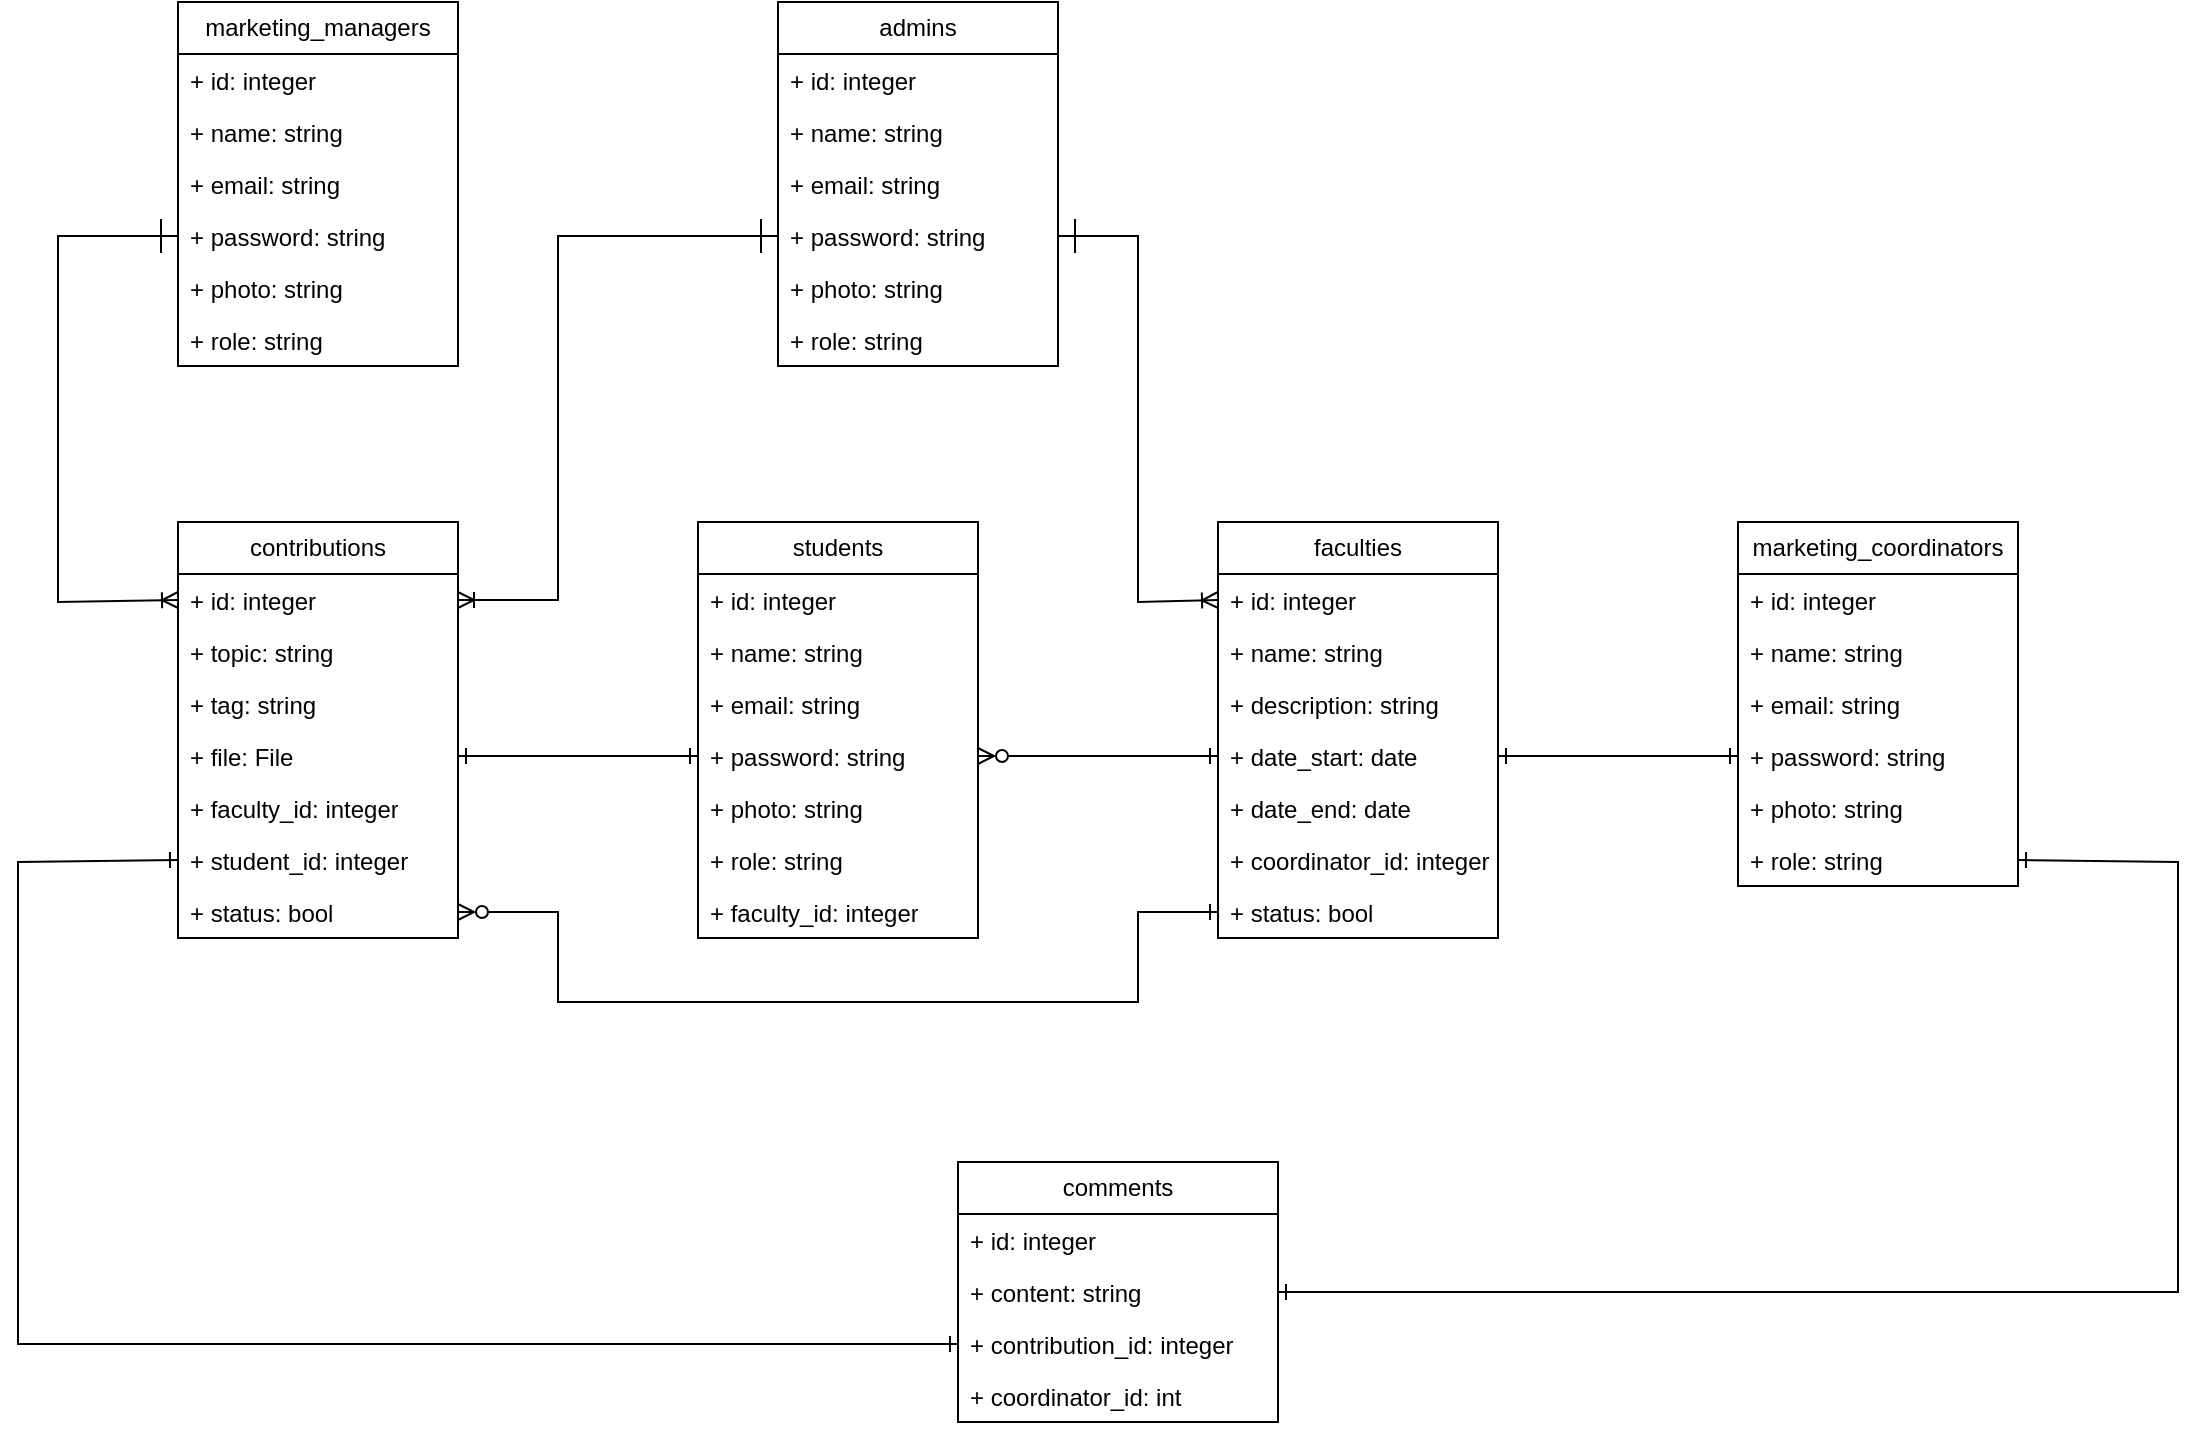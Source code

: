 <mxfile version="24.2.3" type="github">
  <diagram name="Page-1" id="6oAcotrJDc-DYGFBPXb6">
    <mxGraphModel dx="1877" dy="1691" grid="1" gridSize="10" guides="1" tooltips="1" connect="1" arrows="1" fold="1" page="1" pageScale="1" pageWidth="827" pageHeight="1169" math="0" shadow="0">
      <root>
        <mxCell id="0" />
        <mxCell id="1" parent="0" />
        <mxCell id="lpxXjMAZt_8QXr6nDrvF-1" value="students" style="swimlane;fontStyle=0;childLayout=stackLayout;horizontal=1;startSize=26;fillColor=none;horizontalStack=0;resizeParent=1;resizeParentMax=0;resizeLast=0;collapsible=1;marginBottom=0;whiteSpace=wrap;html=1;" parent="1" vertex="1">
          <mxGeometry x="180" y="40" width="140" height="208" as="geometry" />
        </mxCell>
        <mxCell id="lpxXjMAZt_8QXr6nDrvF-2" value="+ id: integer" style="text;strokeColor=none;fillColor=none;align=left;verticalAlign=top;spacingLeft=4;spacingRight=4;overflow=hidden;rotatable=0;points=[[0,0.5],[1,0.5]];portConstraint=eastwest;whiteSpace=wrap;html=1;" parent="lpxXjMAZt_8QXr6nDrvF-1" vertex="1">
          <mxGeometry y="26" width="140" height="26" as="geometry" />
        </mxCell>
        <mxCell id="lpxXjMAZt_8QXr6nDrvF-3" value="+ name: string" style="text;strokeColor=none;fillColor=none;align=left;verticalAlign=top;spacingLeft=4;spacingRight=4;overflow=hidden;rotatable=0;points=[[0,0.5],[1,0.5]];portConstraint=eastwest;whiteSpace=wrap;html=1;" parent="lpxXjMAZt_8QXr6nDrvF-1" vertex="1">
          <mxGeometry y="52" width="140" height="26" as="geometry" />
        </mxCell>
        <mxCell id="lpxXjMAZt_8QXr6nDrvF-4" value="+ email: string" style="text;strokeColor=none;fillColor=none;align=left;verticalAlign=top;spacingLeft=4;spacingRight=4;overflow=hidden;rotatable=0;points=[[0,0.5],[1,0.5]];portConstraint=eastwest;whiteSpace=wrap;html=1;" parent="lpxXjMAZt_8QXr6nDrvF-1" vertex="1">
          <mxGeometry y="78" width="140" height="26" as="geometry" />
        </mxCell>
        <mxCell id="lpxXjMAZt_8QXr6nDrvF-5" value="+ password: string" style="text;strokeColor=none;fillColor=none;align=left;verticalAlign=top;spacingLeft=4;spacingRight=4;overflow=hidden;rotatable=0;points=[[0,0.5],[1,0.5]];portConstraint=eastwest;whiteSpace=wrap;html=1;" parent="lpxXjMAZt_8QXr6nDrvF-1" vertex="1">
          <mxGeometry y="104" width="140" height="26" as="geometry" />
        </mxCell>
        <mxCell id="lpxXjMAZt_8QXr6nDrvF-6" value="+ photo: string" style="text;strokeColor=none;fillColor=none;align=left;verticalAlign=top;spacingLeft=4;spacingRight=4;overflow=hidden;rotatable=0;points=[[0,0.5],[1,0.5]];portConstraint=eastwest;whiteSpace=wrap;html=1;" parent="lpxXjMAZt_8QXr6nDrvF-1" vertex="1">
          <mxGeometry y="130" width="140" height="26" as="geometry" />
        </mxCell>
        <mxCell id="lpxXjMAZt_8QXr6nDrvF-7" value="+ role: string" style="text;strokeColor=none;fillColor=none;align=left;verticalAlign=top;spacingLeft=4;spacingRight=4;overflow=hidden;rotatable=0;points=[[0,0.5],[1,0.5]];portConstraint=eastwest;whiteSpace=wrap;html=1;" parent="lpxXjMAZt_8QXr6nDrvF-1" vertex="1">
          <mxGeometry y="156" width="140" height="26" as="geometry" />
        </mxCell>
        <mxCell id="lpxXjMAZt_8QXr6nDrvF-8" value="+ faculty_id: integer" style="text;strokeColor=none;fillColor=none;align=left;verticalAlign=top;spacingLeft=4;spacingRight=4;overflow=hidden;rotatable=0;points=[[0,0.5],[1,0.5]];portConstraint=eastwest;whiteSpace=wrap;html=1;" parent="lpxXjMAZt_8QXr6nDrvF-1" vertex="1">
          <mxGeometry y="182" width="140" height="26" as="geometry" />
        </mxCell>
        <mxCell id="lpxXjMAZt_8QXr6nDrvF-10" value="faculties" style="swimlane;fontStyle=0;childLayout=stackLayout;horizontal=1;startSize=26;fillColor=none;horizontalStack=0;resizeParent=1;resizeParentMax=0;resizeLast=0;collapsible=1;marginBottom=0;whiteSpace=wrap;html=1;" parent="1" vertex="1">
          <mxGeometry x="440" y="40" width="140" height="208" as="geometry" />
        </mxCell>
        <mxCell id="lpxXjMAZt_8QXr6nDrvF-11" value="+ id: integer" style="text;strokeColor=none;fillColor=none;align=left;verticalAlign=top;spacingLeft=4;spacingRight=4;overflow=hidden;rotatable=0;points=[[0,0.5],[1,0.5]];portConstraint=eastwest;whiteSpace=wrap;html=1;" parent="lpxXjMAZt_8QXr6nDrvF-10" vertex="1">
          <mxGeometry y="26" width="140" height="26" as="geometry" />
        </mxCell>
        <mxCell id="lpxXjMAZt_8QXr6nDrvF-12" value="+ name: string" style="text;strokeColor=none;fillColor=none;align=left;verticalAlign=top;spacingLeft=4;spacingRight=4;overflow=hidden;rotatable=0;points=[[0,0.5],[1,0.5]];portConstraint=eastwest;whiteSpace=wrap;html=1;" parent="lpxXjMAZt_8QXr6nDrvF-10" vertex="1">
          <mxGeometry y="52" width="140" height="26" as="geometry" />
        </mxCell>
        <mxCell id="lpxXjMAZt_8QXr6nDrvF-13" value="+ description: string" style="text;strokeColor=none;fillColor=none;align=left;verticalAlign=top;spacingLeft=4;spacingRight=4;overflow=hidden;rotatable=0;points=[[0,0.5],[1,0.5]];portConstraint=eastwest;whiteSpace=wrap;html=1;" parent="lpxXjMAZt_8QXr6nDrvF-10" vertex="1">
          <mxGeometry y="78" width="140" height="26" as="geometry" />
        </mxCell>
        <mxCell id="lpxXjMAZt_8QXr6nDrvF-14" value="+ date_start: date" style="text;strokeColor=none;fillColor=none;align=left;verticalAlign=top;spacingLeft=4;spacingRight=4;overflow=hidden;rotatable=0;points=[[0,0.5],[1,0.5]];portConstraint=eastwest;whiteSpace=wrap;html=1;" parent="lpxXjMAZt_8QXr6nDrvF-10" vertex="1">
          <mxGeometry y="104" width="140" height="26" as="geometry" />
        </mxCell>
        <mxCell id="lpxXjMAZt_8QXr6nDrvF-15" value="+ date_end: date" style="text;strokeColor=none;fillColor=none;align=left;verticalAlign=top;spacingLeft=4;spacingRight=4;overflow=hidden;rotatable=0;points=[[0,0.5],[1,0.5]];portConstraint=eastwest;whiteSpace=wrap;html=1;" parent="lpxXjMAZt_8QXr6nDrvF-10" vertex="1">
          <mxGeometry y="130" width="140" height="26" as="geometry" />
        </mxCell>
        <mxCell id="lpxXjMAZt_8QXr6nDrvF-16" value="+ coordinator_id: integer" style="text;strokeColor=none;fillColor=none;align=left;verticalAlign=top;spacingLeft=4;spacingRight=4;overflow=hidden;rotatable=0;points=[[0,0.5],[1,0.5]];portConstraint=eastwest;whiteSpace=wrap;html=1;" parent="lpxXjMAZt_8QXr6nDrvF-10" vertex="1">
          <mxGeometry y="156" width="140" height="26" as="geometry" />
        </mxCell>
        <mxCell id="lpxXjMAZt_8QXr6nDrvF-17" value="+ status: bool" style="text;strokeColor=none;fillColor=none;align=left;verticalAlign=top;spacingLeft=4;spacingRight=4;overflow=hidden;rotatable=0;points=[[0,0.5],[1,0.5]];portConstraint=eastwest;whiteSpace=wrap;html=1;" parent="lpxXjMAZt_8QXr6nDrvF-10" vertex="1">
          <mxGeometry y="182" width="140" height="26" as="geometry" />
        </mxCell>
        <mxCell id="lpxXjMAZt_8QXr6nDrvF-18" value="comments" style="swimlane;fontStyle=0;childLayout=stackLayout;horizontal=1;startSize=26;fillColor=none;horizontalStack=0;resizeParent=1;resizeParentMax=0;resizeLast=0;collapsible=1;marginBottom=0;whiteSpace=wrap;html=1;" parent="1" vertex="1">
          <mxGeometry x="310" y="360" width="160" height="130" as="geometry" />
        </mxCell>
        <mxCell id="lpxXjMAZt_8QXr6nDrvF-19" value="+ id: integer" style="text;strokeColor=none;fillColor=none;align=left;verticalAlign=top;spacingLeft=4;spacingRight=4;overflow=hidden;rotatable=0;points=[[0,0.5],[1,0.5]];portConstraint=eastwest;whiteSpace=wrap;html=1;" parent="lpxXjMAZt_8QXr6nDrvF-18" vertex="1">
          <mxGeometry y="26" width="160" height="26" as="geometry" />
        </mxCell>
        <mxCell id="lpxXjMAZt_8QXr6nDrvF-20" value="+ content: string" style="text;strokeColor=none;fillColor=none;align=left;verticalAlign=top;spacingLeft=4;spacingRight=4;overflow=hidden;rotatable=0;points=[[0,0.5],[1,0.5]];portConstraint=eastwest;whiteSpace=wrap;html=1;" parent="lpxXjMAZt_8QXr6nDrvF-18" vertex="1">
          <mxGeometry y="52" width="160" height="26" as="geometry" />
        </mxCell>
        <mxCell id="lpxXjMAZt_8QXr6nDrvF-21" value="+ contribution_id: integer" style="text;strokeColor=none;fillColor=none;align=left;verticalAlign=top;spacingLeft=4;spacingRight=4;overflow=hidden;rotatable=0;points=[[0,0.5],[1,0.5]];portConstraint=eastwest;whiteSpace=wrap;html=1;" parent="lpxXjMAZt_8QXr6nDrvF-18" vertex="1">
          <mxGeometry y="78" width="160" height="26" as="geometry" />
        </mxCell>
        <mxCell id="lpxXjMAZt_8QXr6nDrvF-22" value="+ coordinator_id: int" style="text;strokeColor=none;fillColor=none;align=left;verticalAlign=top;spacingLeft=4;spacingRight=4;overflow=hidden;rotatable=0;points=[[0,0.5],[1,0.5]];portConstraint=eastwest;whiteSpace=wrap;html=1;" parent="lpxXjMAZt_8QXr6nDrvF-18" vertex="1">
          <mxGeometry y="104" width="160" height="26" as="geometry" />
        </mxCell>
        <mxCell id="lpxXjMAZt_8QXr6nDrvF-26" value="contributions" style="swimlane;fontStyle=0;childLayout=stackLayout;horizontal=1;startSize=26;fillColor=none;horizontalStack=0;resizeParent=1;resizeParentMax=0;resizeLast=0;collapsible=1;marginBottom=0;whiteSpace=wrap;html=1;" parent="1" vertex="1">
          <mxGeometry x="-80" y="40" width="140" height="208" as="geometry" />
        </mxCell>
        <mxCell id="lpxXjMAZt_8QXr6nDrvF-27" value="+ id: integer" style="text;strokeColor=none;fillColor=none;align=left;verticalAlign=top;spacingLeft=4;spacingRight=4;overflow=hidden;rotatable=0;points=[[0,0.5],[1,0.5]];portConstraint=eastwest;whiteSpace=wrap;html=1;" parent="lpxXjMAZt_8QXr6nDrvF-26" vertex="1">
          <mxGeometry y="26" width="140" height="26" as="geometry" />
        </mxCell>
        <mxCell id="lpxXjMAZt_8QXr6nDrvF-28" value="+ topic: string" style="text;strokeColor=none;fillColor=none;align=left;verticalAlign=top;spacingLeft=4;spacingRight=4;overflow=hidden;rotatable=0;points=[[0,0.5],[1,0.5]];portConstraint=eastwest;whiteSpace=wrap;html=1;" parent="lpxXjMAZt_8QXr6nDrvF-26" vertex="1">
          <mxGeometry y="52" width="140" height="26" as="geometry" />
        </mxCell>
        <mxCell id="lpxXjMAZt_8QXr6nDrvF-29" value="+ tag: string" style="text;strokeColor=none;fillColor=none;align=left;verticalAlign=top;spacingLeft=4;spacingRight=4;overflow=hidden;rotatable=0;points=[[0,0.5],[1,0.5]];portConstraint=eastwest;whiteSpace=wrap;html=1;" parent="lpxXjMAZt_8QXr6nDrvF-26" vertex="1">
          <mxGeometry y="78" width="140" height="26" as="geometry" />
        </mxCell>
        <mxCell id="lpxXjMAZt_8QXr6nDrvF-30" value="+ file: File" style="text;strokeColor=none;fillColor=none;align=left;verticalAlign=top;spacingLeft=4;spacingRight=4;overflow=hidden;rotatable=0;points=[[0,0.5],[1,0.5]];portConstraint=eastwest;whiteSpace=wrap;html=1;" parent="lpxXjMAZt_8QXr6nDrvF-26" vertex="1">
          <mxGeometry y="104" width="140" height="26" as="geometry" />
        </mxCell>
        <mxCell id="lpxXjMAZt_8QXr6nDrvF-31" value="+ faculty_id: integer" style="text;strokeColor=none;fillColor=none;align=left;verticalAlign=top;spacingLeft=4;spacingRight=4;overflow=hidden;rotatable=0;points=[[0,0.5],[1,0.5]];portConstraint=eastwest;whiteSpace=wrap;html=1;" parent="lpxXjMAZt_8QXr6nDrvF-26" vertex="1">
          <mxGeometry y="130" width="140" height="26" as="geometry" />
        </mxCell>
        <mxCell id="lpxXjMAZt_8QXr6nDrvF-32" value="+ student_id: integer" style="text;strokeColor=none;fillColor=none;align=left;verticalAlign=top;spacingLeft=4;spacingRight=4;overflow=hidden;rotatable=0;points=[[0,0.5],[1,0.5]];portConstraint=eastwest;whiteSpace=wrap;html=1;" parent="lpxXjMAZt_8QXr6nDrvF-26" vertex="1">
          <mxGeometry y="156" width="140" height="26" as="geometry" />
        </mxCell>
        <mxCell id="lpxXjMAZt_8QXr6nDrvF-33" value="+ status: bool" style="text;strokeColor=none;fillColor=none;align=left;verticalAlign=top;spacingLeft=4;spacingRight=4;overflow=hidden;rotatable=0;points=[[0,0.5],[1,0.5]];portConstraint=eastwest;whiteSpace=wrap;html=1;" parent="lpxXjMAZt_8QXr6nDrvF-26" vertex="1">
          <mxGeometry y="182" width="140" height="26" as="geometry" />
        </mxCell>
        <mxCell id="lpxXjMAZt_8QXr6nDrvF-34" value="marketing_managers" style="swimlane;fontStyle=0;childLayout=stackLayout;horizontal=1;startSize=26;fillColor=none;horizontalStack=0;resizeParent=1;resizeParentMax=0;resizeLast=0;collapsible=1;marginBottom=0;whiteSpace=wrap;html=1;" parent="1" vertex="1">
          <mxGeometry x="-80" y="-220" width="140" height="182" as="geometry" />
        </mxCell>
        <mxCell id="lpxXjMAZt_8QXr6nDrvF-35" value="+ id: integer" style="text;strokeColor=none;fillColor=none;align=left;verticalAlign=top;spacingLeft=4;spacingRight=4;overflow=hidden;rotatable=0;points=[[0,0.5],[1,0.5]];portConstraint=eastwest;whiteSpace=wrap;html=1;" parent="lpxXjMAZt_8QXr6nDrvF-34" vertex="1">
          <mxGeometry y="26" width="140" height="26" as="geometry" />
        </mxCell>
        <mxCell id="lpxXjMAZt_8QXr6nDrvF-36" value="+ name: string" style="text;strokeColor=none;fillColor=none;align=left;verticalAlign=top;spacingLeft=4;spacingRight=4;overflow=hidden;rotatable=0;points=[[0,0.5],[1,0.5]];portConstraint=eastwest;whiteSpace=wrap;html=1;" parent="lpxXjMAZt_8QXr6nDrvF-34" vertex="1">
          <mxGeometry y="52" width="140" height="26" as="geometry" />
        </mxCell>
        <mxCell id="lpxXjMAZt_8QXr6nDrvF-37" value="+ email: string" style="text;strokeColor=none;fillColor=none;align=left;verticalAlign=top;spacingLeft=4;spacingRight=4;overflow=hidden;rotatable=0;points=[[0,0.5],[1,0.5]];portConstraint=eastwest;whiteSpace=wrap;html=1;" parent="lpxXjMAZt_8QXr6nDrvF-34" vertex="1">
          <mxGeometry y="78" width="140" height="26" as="geometry" />
        </mxCell>
        <mxCell id="lpxXjMAZt_8QXr6nDrvF-38" value="+ password: string" style="text;strokeColor=none;fillColor=none;align=left;verticalAlign=top;spacingLeft=4;spacingRight=4;overflow=hidden;rotatable=0;points=[[0,0.5],[1,0.5]];portConstraint=eastwest;whiteSpace=wrap;html=1;" parent="lpxXjMAZt_8QXr6nDrvF-34" vertex="1">
          <mxGeometry y="104" width="140" height="26" as="geometry" />
        </mxCell>
        <mxCell id="lpxXjMAZt_8QXr6nDrvF-39" value="+ photo: string" style="text;strokeColor=none;fillColor=none;align=left;verticalAlign=top;spacingLeft=4;spacingRight=4;overflow=hidden;rotatable=0;points=[[0,0.5],[1,0.5]];portConstraint=eastwest;whiteSpace=wrap;html=1;" parent="lpxXjMAZt_8QXr6nDrvF-34" vertex="1">
          <mxGeometry y="130" width="140" height="26" as="geometry" />
        </mxCell>
        <mxCell id="lpxXjMAZt_8QXr6nDrvF-40" value="+ role: string" style="text;strokeColor=none;fillColor=none;align=left;verticalAlign=top;spacingLeft=4;spacingRight=4;overflow=hidden;rotatable=0;points=[[0,0.5],[1,0.5]];portConstraint=eastwest;whiteSpace=wrap;html=1;" parent="lpxXjMAZt_8QXr6nDrvF-34" vertex="1">
          <mxGeometry y="156" width="140" height="26" as="geometry" />
        </mxCell>
        <mxCell id="lpxXjMAZt_8QXr6nDrvF-42" value="marketing_coordinators" style="swimlane;fontStyle=0;childLayout=stackLayout;horizontal=1;startSize=26;fillColor=none;horizontalStack=0;resizeParent=1;resizeParentMax=0;resizeLast=0;collapsible=1;marginBottom=0;whiteSpace=wrap;html=1;" parent="1" vertex="1">
          <mxGeometry x="700" y="40" width="140" height="182" as="geometry" />
        </mxCell>
        <mxCell id="lpxXjMAZt_8QXr6nDrvF-43" value="+ id: integer" style="text;strokeColor=none;fillColor=none;align=left;verticalAlign=top;spacingLeft=4;spacingRight=4;overflow=hidden;rotatable=0;points=[[0,0.5],[1,0.5]];portConstraint=eastwest;whiteSpace=wrap;html=1;" parent="lpxXjMAZt_8QXr6nDrvF-42" vertex="1">
          <mxGeometry y="26" width="140" height="26" as="geometry" />
        </mxCell>
        <mxCell id="lpxXjMAZt_8QXr6nDrvF-44" value="+ name: string" style="text;strokeColor=none;fillColor=none;align=left;verticalAlign=top;spacingLeft=4;spacingRight=4;overflow=hidden;rotatable=0;points=[[0,0.5],[1,0.5]];portConstraint=eastwest;whiteSpace=wrap;html=1;" parent="lpxXjMAZt_8QXr6nDrvF-42" vertex="1">
          <mxGeometry y="52" width="140" height="26" as="geometry" />
        </mxCell>
        <mxCell id="lpxXjMAZt_8QXr6nDrvF-45" value="+ email: string" style="text;strokeColor=none;fillColor=none;align=left;verticalAlign=top;spacingLeft=4;spacingRight=4;overflow=hidden;rotatable=0;points=[[0,0.5],[1,0.5]];portConstraint=eastwest;whiteSpace=wrap;html=1;" parent="lpxXjMAZt_8QXr6nDrvF-42" vertex="1">
          <mxGeometry y="78" width="140" height="26" as="geometry" />
        </mxCell>
        <mxCell id="lpxXjMAZt_8QXr6nDrvF-46" value="+ password: string" style="text;strokeColor=none;fillColor=none;align=left;verticalAlign=top;spacingLeft=4;spacingRight=4;overflow=hidden;rotatable=0;points=[[0,0.5],[1,0.5]];portConstraint=eastwest;whiteSpace=wrap;html=1;" parent="lpxXjMAZt_8QXr6nDrvF-42" vertex="1">
          <mxGeometry y="104" width="140" height="26" as="geometry" />
        </mxCell>
        <mxCell id="lpxXjMAZt_8QXr6nDrvF-47" value="+ photo: string" style="text;strokeColor=none;fillColor=none;align=left;verticalAlign=top;spacingLeft=4;spacingRight=4;overflow=hidden;rotatable=0;points=[[0,0.5],[1,0.5]];portConstraint=eastwest;whiteSpace=wrap;html=1;" parent="lpxXjMAZt_8QXr6nDrvF-42" vertex="1">
          <mxGeometry y="130" width="140" height="26" as="geometry" />
        </mxCell>
        <mxCell id="lpxXjMAZt_8QXr6nDrvF-48" value="+ role: string" style="text;strokeColor=none;fillColor=none;align=left;verticalAlign=top;spacingLeft=4;spacingRight=4;overflow=hidden;rotatable=0;points=[[0,0.5],[1,0.5]];portConstraint=eastwest;whiteSpace=wrap;html=1;" parent="lpxXjMAZt_8QXr6nDrvF-42" vertex="1">
          <mxGeometry y="156" width="140" height="26" as="geometry" />
        </mxCell>
        <mxCell id="lpxXjMAZt_8QXr6nDrvF-49" value="admins" style="swimlane;fontStyle=0;childLayout=stackLayout;horizontal=1;startSize=26;fillColor=none;horizontalStack=0;resizeParent=1;resizeParentMax=0;resizeLast=0;collapsible=1;marginBottom=0;whiteSpace=wrap;html=1;" parent="1" vertex="1">
          <mxGeometry x="220" y="-220" width="140" height="182" as="geometry" />
        </mxCell>
        <mxCell id="lpxXjMAZt_8QXr6nDrvF-50" value="+ id: integer" style="text;strokeColor=none;fillColor=none;align=left;verticalAlign=top;spacingLeft=4;spacingRight=4;overflow=hidden;rotatable=0;points=[[0,0.5],[1,0.5]];portConstraint=eastwest;whiteSpace=wrap;html=1;" parent="lpxXjMAZt_8QXr6nDrvF-49" vertex="1">
          <mxGeometry y="26" width="140" height="26" as="geometry" />
        </mxCell>
        <mxCell id="lpxXjMAZt_8QXr6nDrvF-51" value="+ name: string" style="text;strokeColor=none;fillColor=none;align=left;verticalAlign=top;spacingLeft=4;spacingRight=4;overflow=hidden;rotatable=0;points=[[0,0.5],[1,0.5]];portConstraint=eastwest;whiteSpace=wrap;html=1;" parent="lpxXjMAZt_8QXr6nDrvF-49" vertex="1">
          <mxGeometry y="52" width="140" height="26" as="geometry" />
        </mxCell>
        <mxCell id="lpxXjMAZt_8QXr6nDrvF-52" value="+ email: string" style="text;strokeColor=none;fillColor=none;align=left;verticalAlign=top;spacingLeft=4;spacingRight=4;overflow=hidden;rotatable=0;points=[[0,0.5],[1,0.5]];portConstraint=eastwest;whiteSpace=wrap;html=1;" parent="lpxXjMAZt_8QXr6nDrvF-49" vertex="1">
          <mxGeometry y="78" width="140" height="26" as="geometry" />
        </mxCell>
        <mxCell id="lpxXjMAZt_8QXr6nDrvF-53" value="+ password: string" style="text;strokeColor=none;fillColor=none;align=left;verticalAlign=top;spacingLeft=4;spacingRight=4;overflow=hidden;rotatable=0;points=[[0,0.5],[1,0.5]];portConstraint=eastwest;whiteSpace=wrap;html=1;" parent="lpxXjMAZt_8QXr6nDrvF-49" vertex="1">
          <mxGeometry y="104" width="140" height="26" as="geometry" />
        </mxCell>
        <mxCell id="lpxXjMAZt_8QXr6nDrvF-54" value="+ photo: string" style="text;strokeColor=none;fillColor=none;align=left;verticalAlign=top;spacingLeft=4;spacingRight=4;overflow=hidden;rotatable=0;points=[[0,0.5],[1,0.5]];portConstraint=eastwest;whiteSpace=wrap;html=1;" parent="lpxXjMAZt_8QXr6nDrvF-49" vertex="1">
          <mxGeometry y="130" width="140" height="26" as="geometry" />
        </mxCell>
        <mxCell id="lpxXjMAZt_8QXr6nDrvF-55" value="+ role: string" style="text;strokeColor=none;fillColor=none;align=left;verticalAlign=top;spacingLeft=4;spacingRight=4;overflow=hidden;rotatable=0;points=[[0,0.5],[1,0.5]];portConstraint=eastwest;whiteSpace=wrap;html=1;" parent="lpxXjMAZt_8QXr6nDrvF-49" vertex="1">
          <mxGeometry y="156" width="140" height="26" as="geometry" />
        </mxCell>
        <mxCell id="lpxXjMAZt_8QXr6nDrvF-57" value="" style="endArrow=ERone;html=1;rounded=0;exitX=1;exitY=0.5;exitDx=0;exitDy=0;entryX=0;entryY=0.5;entryDx=0;entryDy=0;endFill=0;startArrow=ERone;startFill=0;" parent="1" source="lpxXjMAZt_8QXr6nDrvF-30" target="lpxXjMAZt_8QXr6nDrvF-5" edge="1">
          <mxGeometry width="50" height="50" relative="1" as="geometry">
            <mxPoint x="40" as="sourcePoint" />
            <mxPoint x="160" as="targetPoint" />
          </mxGeometry>
        </mxCell>
        <mxCell id="lpxXjMAZt_8QXr6nDrvF-59" value="" style="endArrow=ERone;html=1;rounded=0;exitX=1;exitY=0.5;exitDx=0;exitDy=0;entryX=0;entryY=0.5;entryDx=0;entryDy=0;endFill=0;startArrow=ERzeroToMany;startFill=0;" parent="1" source="lpxXjMAZt_8QXr6nDrvF-5" target="lpxXjMAZt_8QXr6nDrvF-14" edge="1">
          <mxGeometry width="50" height="50" relative="1" as="geometry">
            <mxPoint x="70" y="167" as="sourcePoint" />
            <mxPoint x="190" y="167" as="targetPoint" />
          </mxGeometry>
        </mxCell>
        <mxCell id="lpxXjMAZt_8QXr6nDrvF-60" value="" style="endArrow=ERone;html=1;rounded=0;entryX=0;entryY=0.5;entryDx=0;entryDy=0;endFill=0;startArrow=ERone;startFill=0;exitX=1;exitY=0.5;exitDx=0;exitDy=0;" parent="1" source="lpxXjMAZt_8QXr6nDrvF-14" target="lpxXjMAZt_8QXr6nDrvF-46" edge="1">
          <mxGeometry width="50" height="50" relative="1" as="geometry">
            <mxPoint x="580" y="160" as="sourcePoint" />
            <mxPoint x="200" y="177" as="targetPoint" />
          </mxGeometry>
        </mxCell>
        <mxCell id="lpxXjMAZt_8QXr6nDrvF-61" value="" style="endArrow=ERone;html=1;rounded=0;exitX=0;exitY=0.5;exitDx=0;exitDy=0;entryX=0;entryY=0.5;entryDx=0;entryDy=0;endFill=0;startArrow=ERone;startFill=0;" parent="1" source="lpxXjMAZt_8QXr6nDrvF-32" target="lpxXjMAZt_8QXr6nDrvF-21" edge="1">
          <mxGeometry width="50" height="50" relative="1" as="geometry">
            <mxPoint x="90" y="187" as="sourcePoint" />
            <mxPoint x="210" y="187" as="targetPoint" />
            <Array as="points">
              <mxPoint x="-160" y="210" />
              <mxPoint x="-160" y="451" />
            </Array>
          </mxGeometry>
        </mxCell>
        <mxCell id="lpxXjMAZt_8QXr6nDrvF-62" value="" style="endArrow=ERone;html=1;rounded=0;exitX=1;exitY=0.5;exitDx=0;exitDy=0;entryX=1;entryY=0.5;entryDx=0;entryDy=0;endFill=0;startArrow=ERone;startFill=0;" parent="1" source="lpxXjMAZt_8QXr6nDrvF-20" target="lpxXjMAZt_8QXr6nDrvF-48" edge="1">
          <mxGeometry width="50" height="50" relative="1" as="geometry">
            <mxPoint x="100" y="197" as="sourcePoint" />
            <mxPoint x="220" y="197" as="targetPoint" />
            <Array as="points">
              <mxPoint x="920" y="425" />
              <mxPoint x="920" y="210" />
            </Array>
          </mxGeometry>
        </mxCell>
        <mxCell id="lpxXjMAZt_8QXr6nDrvF-63" value="" style="endArrow=ERoneToMany;html=1;rounded=0;exitX=1;exitY=0.5;exitDx=0;exitDy=0;entryX=0;entryY=0.5;entryDx=0;entryDy=0;endFill=0;startArrow=ERone;startFill=0;startSize=15;" parent="1" source="lpxXjMAZt_8QXr6nDrvF-53" target="lpxXjMAZt_8QXr6nDrvF-11" edge="1">
          <mxGeometry width="50" height="50" relative="1" as="geometry">
            <mxPoint x="110" y="207" as="sourcePoint" />
            <mxPoint x="230" y="207" as="targetPoint" />
            <Array as="points">
              <mxPoint x="400" y="-103" />
              <mxPoint x="400" y="80" />
            </Array>
          </mxGeometry>
        </mxCell>
        <mxCell id="lpxXjMAZt_8QXr6nDrvF-64" value="" style="endArrow=ERoneToMany;html=1;rounded=0;endFill=0;startArrow=ERone;startFill=0;startSize=15;entryX=0;entryY=0.5;entryDx=0;entryDy=0;exitX=0;exitY=0.5;exitDx=0;exitDy=0;" parent="1" source="lpxXjMAZt_8QXr6nDrvF-38" target="lpxXjMAZt_8QXr6nDrvF-27" edge="1">
          <mxGeometry width="50" height="50" relative="1" as="geometry">
            <mxPoint x="620" y="-130" as="sourcePoint" />
            <mxPoint x="580" y="-50" as="targetPoint" />
            <Array as="points">
              <mxPoint x="-140" y="-103" />
              <mxPoint x="-140" y="80" />
            </Array>
          </mxGeometry>
        </mxCell>
        <mxCell id="QUjIIUCsJxm-VjINpOoZ-1" value="" style="endArrow=ERoneToMany;html=1;rounded=0;endFill=0;startArrow=ERone;startFill=0;startSize=15;entryX=1;entryY=0.5;entryDx=0;entryDy=0;exitX=0;exitY=0.5;exitDx=0;exitDy=0;" edge="1" parent="1" source="lpxXjMAZt_8QXr6nDrvF-53" target="lpxXjMAZt_8QXr6nDrvF-27">
          <mxGeometry width="50" height="50" relative="1" as="geometry">
            <mxPoint x="-70" y="-93" as="sourcePoint" />
            <mxPoint x="-70" y="89" as="targetPoint" />
            <Array as="points">
              <mxPoint x="110" y="-103" />
              <mxPoint x="110" y="79" />
            </Array>
          </mxGeometry>
        </mxCell>
        <mxCell id="QUjIIUCsJxm-VjINpOoZ-3" value="" style="endArrow=ERone;html=1;rounded=0;exitX=1;exitY=0.5;exitDx=0;exitDy=0;entryX=0;entryY=0.5;entryDx=0;entryDy=0;endFill=0;startArrow=ERzeroToMany;startFill=0;" edge="1" parent="1" source="lpxXjMAZt_8QXr6nDrvF-33" target="lpxXjMAZt_8QXr6nDrvF-17">
          <mxGeometry width="50" height="50" relative="1" as="geometry">
            <mxPoint x="330" y="167" as="sourcePoint" />
            <mxPoint x="450" y="167" as="targetPoint" />
            <Array as="points">
              <mxPoint x="110" y="235" />
              <mxPoint x="110" y="280" />
              <mxPoint x="400" y="280" />
              <mxPoint x="400" y="235" />
            </Array>
          </mxGeometry>
        </mxCell>
      </root>
    </mxGraphModel>
  </diagram>
</mxfile>

